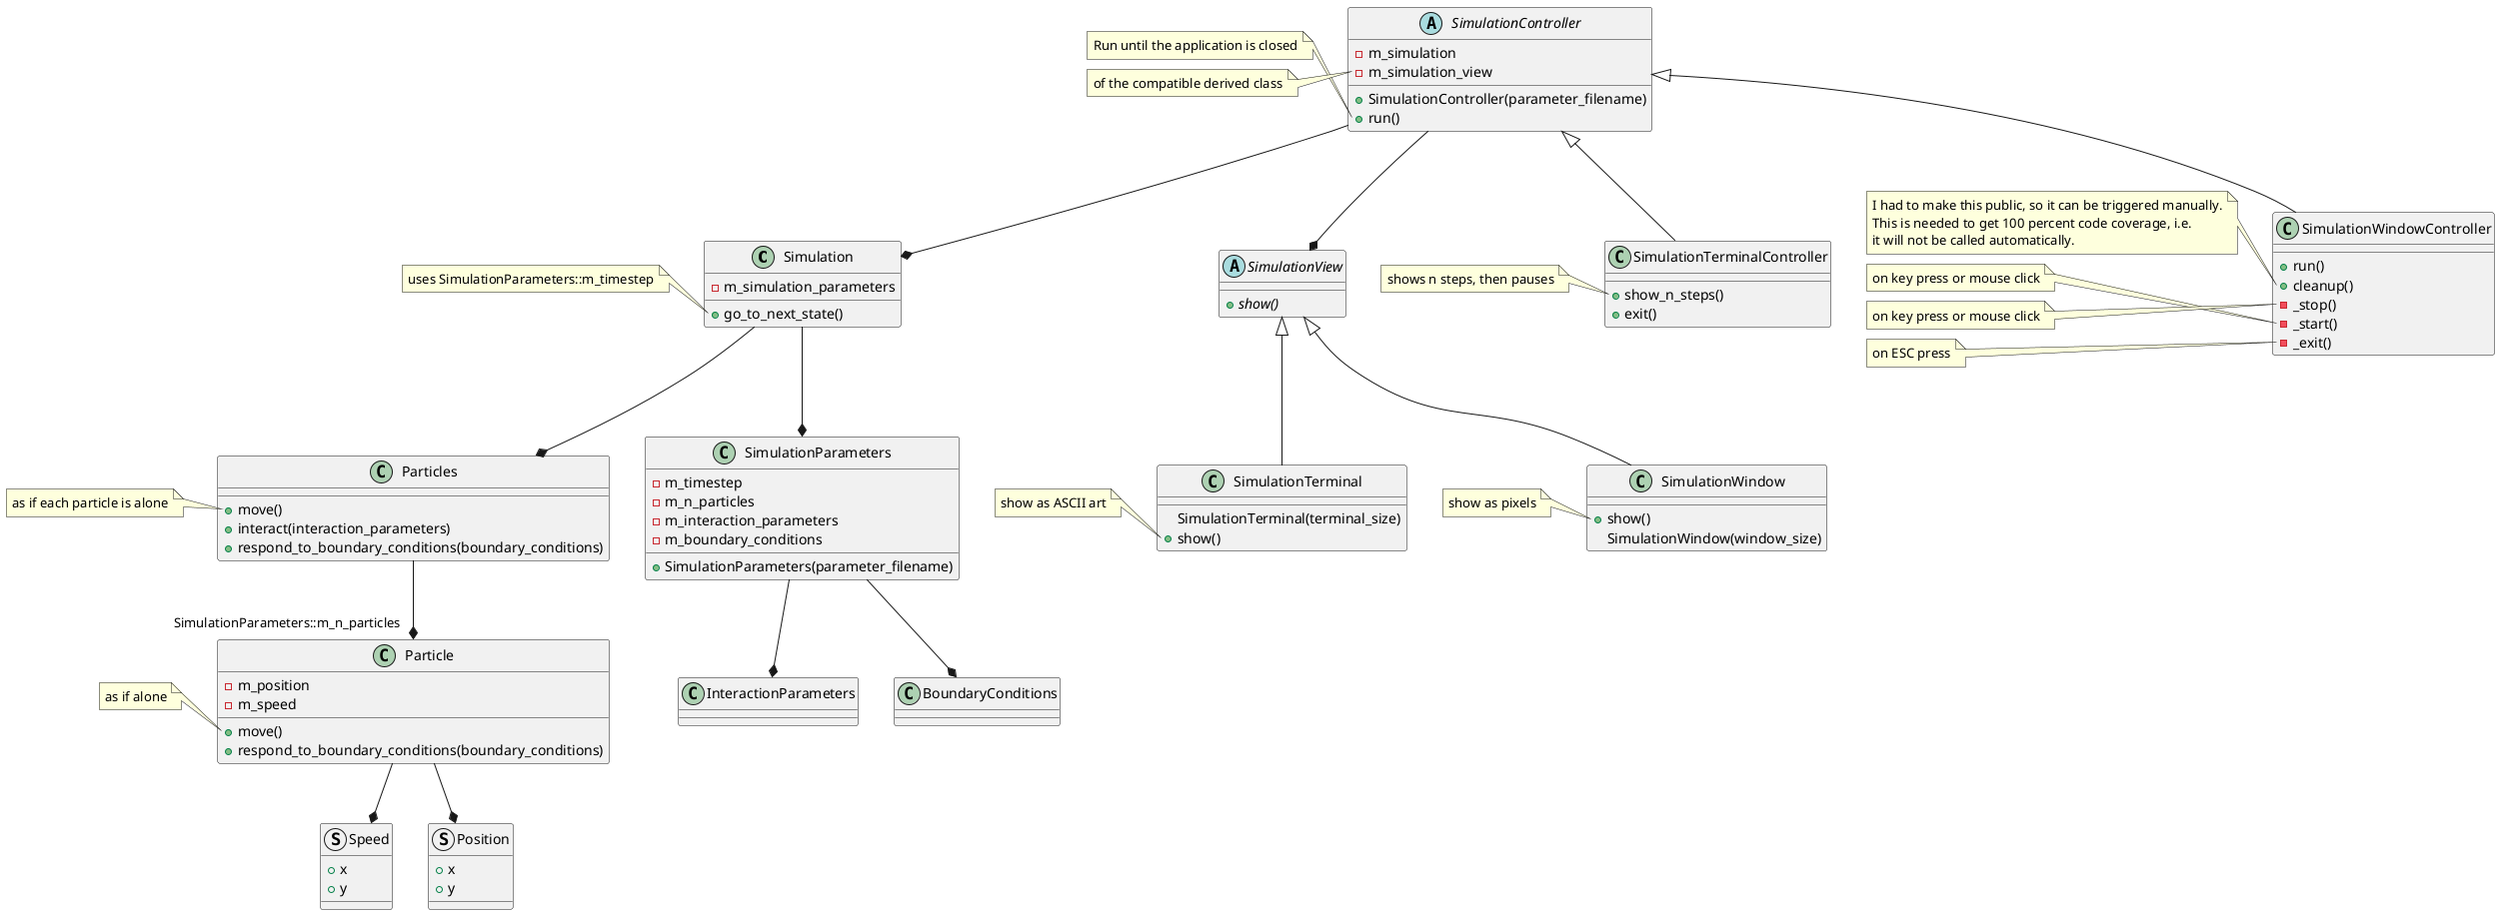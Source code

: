 @startuml

class Simulation

abstract class SimulationView
class SimulationTerminal
class SimulationWindow

abstract class SimulationController
class SimulationTerminalController
class SimulationWindowController

class SimulationParameters
class Particles
class Particle
struct Speed
struct Position

SimulationController --* Simulation
SimulationController --* SimulationView

Simulation --* SimulationParameters
SimulationParameters --* InteractionParameters
SimulationParameters --* BoundaryConditions

Simulation --* Particles
Particles --* "SimulationParameters::m_n_particles" Particle

Particle --* Speed
Particle --* Position


SimulationView <|-- SimulationTerminal
SimulationView <|-- SimulationWindow

SimulationController <|-- SimulationTerminalController
SimulationController <|-- SimulationWindowController

class SimulationParameters {
  + SimulationParameters(parameter_filename)
  - m_timestep
  - m_n_particles
  - m_interaction_parameters
  - m_boundary_conditions
}

class Simulation {
  + go_to_next_state()
  - m_simulation_parameters
}

note left of Simulation::go_to_next_state
  uses SimulationParameters::m_timestep
end note


class Particles {
  + move()
  + interact(interaction_parameters)
  + respond_to_boundary_conditions(boundary_conditions)
}

note left of Particles::move
  as if each particle is alone
end note

class Particle {
  + move()
  + respond_to_boundary_conditions(boundary_conditions)

  - m_position
  - m_speed
}

note left of Particle::move
  as if alone
end note

struct Speed {
  + x
  + y
}

struct Position {
  + x
  + y
}


abstract class SimulationView {
  + {abstract} show()
}

class SimulationTerminal {
  SimulationTerminal(terminal_size)
  + show()
}
note left of SimulationTerminal::show
  show as ASCII art
end note

class SimulationWindow {
  + show()
  SimulationWindow(window_size)
}

note left of SimulationWindow::show
  show as pixels
end note


abstract class SimulationController {
  + SimulationController(parameter_filename)
  + run()
  - m_simulation
  - m_simulation_view
}

note left of SimulationController::run
  Run until the application is closed
end note

note left of SimulationController::m_simulation_view
  of the compatible derived class
end note


class SimulationTerminalController {
  + show_n_steps()
  + exit()
}

note left of SimulationTerminalController::show_n_steps
  shows n steps, then pauses
end note


class SimulationWindowController {
  + run()
  + cleanup()
  - _stop()
  - _start()
  - _exit()
}

note left of SimulationWindowController::cleanup
  I had to make this public, so it can be triggered manually.
  This is needed to get 100 percent code coverage, i.e.
  it will not be called automatically.
end note

note left of SimulationWindowController::start
  on key press or mouse click
end note

note left of SimulationWindowController::stop
  on key press or mouse click
end note

note left of SimulationWindowController::exit
  on ESC press
end note



@enduml
